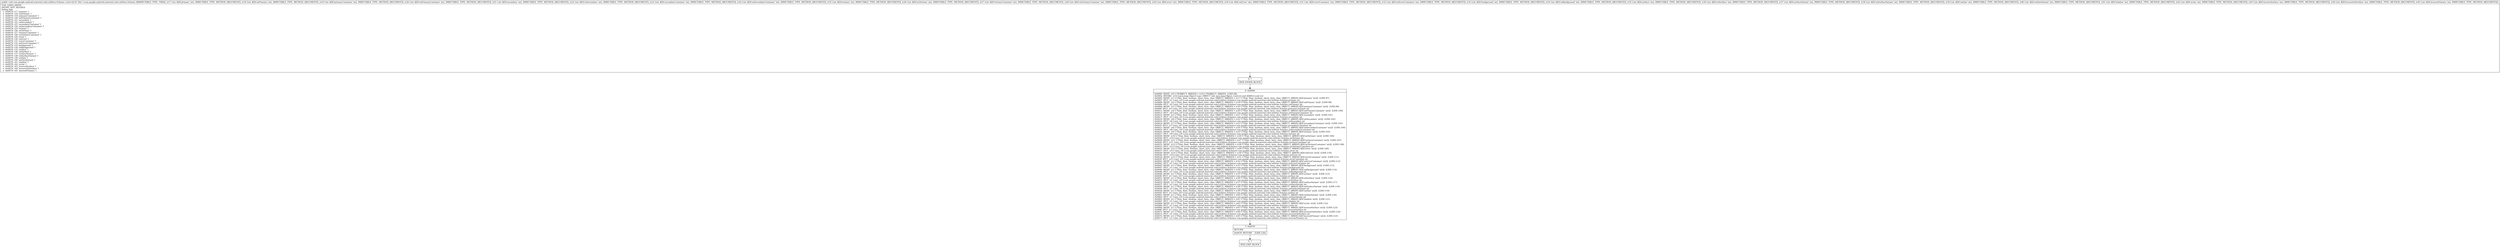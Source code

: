 digraph "CFG forcom.google.android.material.color.utilities.Scheme.\<init\>(IIIIIIIIIIIIIIIIIIIIIIIIIIIII)V" {
Node_4 [shape=record,label="{4\:\ ?|MTH_ENTER_BLOCK\l}"];
Node_6 [shape=record,label="{6\:\ 0x0000|0x0000: MOVE  (r0 I:??[OBJECT, ARRAY]) = (r16 I:??[OBJECT, ARRAY])  (LINE:96)\l0x0002: INVOKE  (r16 I:java.lang.Object) type: DIRECT call: java.lang.Object.\<init\>():void A[MD:():void (c)]\l0x0005: MOVE  (r1 I:??[int, float, boolean, short, byte, char, OBJECT, ARRAY]) = (r17 I:??[int, float, boolean, short, byte, char, OBJECT, ARRAY] A[D('primary' int)])  (LINE:97)\l0x0007: IPUT  (r1 I:int), (r0 I:com.google.android.material.color.utilities.Scheme) com.google.android.material.color.utilities.Scheme.primary int \l0x0009: MOVE  (r2 I:??[int, float, boolean, short, byte, char, OBJECT, ARRAY]) = (r18 I:??[int, float, boolean, short, byte, char, OBJECT, ARRAY] A[D('onPrimary' int)])  (LINE:98)\l0x000b: IPUT  (r2 I:int), (r0 I:com.google.android.material.color.utilities.Scheme) com.google.android.material.color.utilities.Scheme.onPrimary int \l0x000d: MOVE  (r3 I:??[int, float, boolean, short, byte, char, OBJECT, ARRAY]) = (r19 I:??[int, float, boolean, short, byte, char, OBJECT, ARRAY] A[D('primaryContainer' int)])  (LINE:99)\l0x000f: IPUT  (r3 I:int), (r0 I:com.google.android.material.color.utilities.Scheme) com.google.android.material.color.utilities.Scheme.primaryContainer int \l0x0011: MOVE  (r4 I:??[int, float, boolean, short, byte, char, OBJECT, ARRAY]) = (r20 I:??[int, float, boolean, short, byte, char, OBJECT, ARRAY] A[D('onPrimaryContainer' int)])  (LINE:100)\l0x0013: IPUT  (r4 I:int), (r0 I:com.google.android.material.color.utilities.Scheme) com.google.android.material.color.utilities.Scheme.onPrimaryContainer int \l0x0015: MOVE  (r5 I:??[int, float, boolean, short, byte, char, OBJECT, ARRAY]) = (r21 I:??[int, float, boolean, short, byte, char, OBJECT, ARRAY] A[D('secondary' int)])  (LINE:101)\l0x0017: IPUT  (r5 I:int), (r0 I:com.google.android.material.color.utilities.Scheme) com.google.android.material.color.utilities.Scheme.secondary int \l0x0019: MOVE  (r6 I:??[int, float, boolean, short, byte, char, OBJECT, ARRAY]) = (r22 I:??[int, float, boolean, short, byte, char, OBJECT, ARRAY] A[D('onSecondary' int)])  (LINE:102)\l0x001b: IPUT  (r6 I:int), (r0 I:com.google.android.material.color.utilities.Scheme) com.google.android.material.color.utilities.Scheme.onSecondary int \l0x001d: MOVE  (r7 I:??[int, float, boolean, short, byte, char, OBJECT, ARRAY]) = (r23 I:??[int, float, boolean, short, byte, char, OBJECT, ARRAY] A[D('secondaryContainer' int)])  (LINE:103)\l0x001f: IPUT  (r7 I:int), (r0 I:com.google.android.material.color.utilities.Scheme) com.google.android.material.color.utilities.Scheme.secondaryContainer int \l0x0021: MOVE  (r8 I:??[int, float, boolean, short, byte, char, OBJECT, ARRAY]) = (r24 I:??[int, float, boolean, short, byte, char, OBJECT, ARRAY] A[D('onSecondaryContainer' int)])  (LINE:104)\l0x0023: IPUT  (r8 I:int), (r0 I:com.google.android.material.color.utilities.Scheme) com.google.android.material.color.utilities.Scheme.onSecondaryContainer int \l0x0025: MOVE  (r9 I:??[int, float, boolean, short, byte, char, OBJECT, ARRAY]) = (r25 I:??[int, float, boolean, short, byte, char, OBJECT, ARRAY] A[D('tertiary' int)])  (LINE:105)\l0x0027: IPUT  (r9 I:int), (r0 I:com.google.android.material.color.utilities.Scheme) com.google.android.material.color.utilities.Scheme.tertiary int \l0x0029: MOVE  (r10 I:??[int, float, boolean, short, byte, char, OBJECT, ARRAY]) = (r26 I:??[int, float, boolean, short, byte, char, OBJECT, ARRAY] A[D('onTertiary' int)])  (LINE:106)\l0x002b: IPUT  (r10 I:int), (r0 I:com.google.android.material.color.utilities.Scheme) com.google.android.material.color.utilities.Scheme.onTertiary int \l0x002d: MOVE  (r11 I:??[int, float, boolean, short, byte, char, OBJECT, ARRAY]) = (r27 I:??[int, float, boolean, short, byte, char, OBJECT, ARRAY] A[D('tertiaryContainer' int)])  (LINE:107)\l0x002f: IPUT  (r11 I:int), (r0 I:com.google.android.material.color.utilities.Scheme) com.google.android.material.color.utilities.Scheme.tertiaryContainer int \l0x0031: MOVE  (r12 I:??[int, float, boolean, short, byte, char, OBJECT, ARRAY]) = (r28 I:??[int, float, boolean, short, byte, char, OBJECT, ARRAY] A[D('onTertiaryContainer' int)])  (LINE:108)\l0x0033: IPUT  (r12 I:int), (r0 I:com.google.android.material.color.utilities.Scheme) com.google.android.material.color.utilities.Scheme.onTertiaryContainer int \l0x0035: MOVE  (r13 I:??[int, float, boolean, short, byte, char, OBJECT, ARRAY]) = (r29 I:??[int, float, boolean, short, byte, char, OBJECT, ARRAY] A[D('error' int)])  (LINE:109)\l0x0037: IPUT  (r13 I:int), (r0 I:com.google.android.material.color.utilities.Scheme) com.google.android.material.color.utilities.Scheme.error int \l0x0039: MOVE  (r14 I:??[int, float, boolean, short, byte, char, OBJECT, ARRAY]) = (r30 I:??[int, float, boolean, short, byte, char, OBJECT, ARRAY] A[D('onError' int)])  (LINE:110)\l0x003b: IPUT  (r14 I:int), (r0 I:com.google.android.material.color.utilities.Scheme) com.google.android.material.color.utilities.Scheme.onError int \l0x003d: MOVE  (r15 I:??[int, float, boolean, short, byte, char, OBJECT, ARRAY]) = (r31 I:??[int, float, boolean, short, byte, char, OBJECT, ARRAY] A[D('errorContainer' int)])  (LINE:111)\l0x003f: IPUT  (r15 I:int), (r0 I:com.google.android.material.color.utilities.Scheme) com.google.android.material.color.utilities.Scheme.errorContainer int \l0x0041: MOVE  (r1 I:??[int, float, boolean, short, byte, char, OBJECT, ARRAY]) = (r32 I:??[int, float, boolean, short, byte, char, OBJECT, ARRAY] A[D('onErrorContainer' int)])  (LINE:112)\l0x0043: IPUT  (r1 I:int), (r0 I:com.google.android.material.color.utilities.Scheme) com.google.android.material.color.utilities.Scheme.onErrorContainer int \l0x0045: MOVE  (r1 I:??[int, float, boolean, short, byte, char, OBJECT, ARRAY]) = (r33 I:??[int, float, boolean, short, byte, char, OBJECT, ARRAY] A[D('background' int)])  (LINE:113)\l0x0047: IPUT  (r1 I:int), (r0 I:com.google.android.material.color.utilities.Scheme) com.google.android.material.color.utilities.Scheme.background int \l0x0049: MOVE  (r1 I:??[int, float, boolean, short, byte, char, OBJECT, ARRAY]) = (r34 I:??[int, float, boolean, short, byte, char, OBJECT, ARRAY] A[D('onBackground' int)])  (LINE:114)\l0x004b: IPUT  (r1 I:int), (r0 I:com.google.android.material.color.utilities.Scheme) com.google.android.material.color.utilities.Scheme.onBackground int \l0x004d: MOVE  (r1 I:??[int, float, boolean, short, byte, char, OBJECT, ARRAY]) = (r35 I:??[int, float, boolean, short, byte, char, OBJECT, ARRAY] A[D('surface' int)])  (LINE:115)\l0x004f: IPUT  (r1 I:int), (r0 I:com.google.android.material.color.utilities.Scheme) com.google.android.material.color.utilities.Scheme.surface int \l0x0051: MOVE  (r1 I:??[int, float, boolean, short, byte, char, OBJECT, ARRAY]) = (r36 I:??[int, float, boolean, short, byte, char, OBJECT, ARRAY] A[D('onSurface' int)])  (LINE:116)\l0x0053: IPUT  (r1 I:int), (r0 I:com.google.android.material.color.utilities.Scheme) com.google.android.material.color.utilities.Scheme.onSurface int \l0x0055: MOVE  (r1 I:??[int, float, boolean, short, byte, char, OBJECT, ARRAY]) = (r37 I:??[int, float, boolean, short, byte, char, OBJECT, ARRAY] A[D('surfaceVariant' int)])  (LINE:117)\l0x0057: IPUT  (r1 I:int), (r0 I:com.google.android.material.color.utilities.Scheme) com.google.android.material.color.utilities.Scheme.surfaceVariant int \l0x0059: MOVE  (r1 I:??[int, float, boolean, short, byte, char, OBJECT, ARRAY]) = (r38 I:??[int, float, boolean, short, byte, char, OBJECT, ARRAY] A[D('onSurfaceVariant' int)])  (LINE:118)\l0x005b: IPUT  (r1 I:int), (r0 I:com.google.android.material.color.utilities.Scheme) com.google.android.material.color.utilities.Scheme.onSurfaceVariant int \l0x005d: MOVE  (r1 I:??[int, float, boolean, short, byte, char, OBJECT, ARRAY]) = (r39 I:??[int, float, boolean, short, byte, char, OBJECT, ARRAY] A[D('outline' int)])  (LINE:119)\l0x005f: IPUT  (r1 I:int), (r0 I:com.google.android.material.color.utilities.Scheme) com.google.android.material.color.utilities.Scheme.outline int \l0x0061: MOVE  (r1 I:??[int, float, boolean, short, byte, char, OBJECT, ARRAY]) = (r40 I:??[int, float, boolean, short, byte, char, OBJECT, ARRAY] A[D('outlineVariant' int)])  (LINE:120)\l0x0063: IPUT  (r1 I:int), (r0 I:com.google.android.material.color.utilities.Scheme) com.google.android.material.color.utilities.Scheme.outlineVariant int \l0x0065: MOVE  (r1 I:??[int, float, boolean, short, byte, char, OBJECT, ARRAY]) = (r41 I:??[int, float, boolean, short, byte, char, OBJECT, ARRAY] A[D('shadow' int)])  (LINE:121)\l0x0067: IPUT  (r1 I:int), (r0 I:com.google.android.material.color.utilities.Scheme) com.google.android.material.color.utilities.Scheme.shadow int \l0x0069: MOVE  (r1 I:??[int, float, boolean, short, byte, char, OBJECT, ARRAY]) = (r42 I:??[int, float, boolean, short, byte, char, OBJECT, ARRAY] A[D('scrim' int)])  (LINE:122)\l0x006b: IPUT  (r1 I:int), (r0 I:com.google.android.material.color.utilities.Scheme) com.google.android.material.color.utilities.Scheme.scrim int \l0x006d: MOVE  (r1 I:??[int, float, boolean, short, byte, char, OBJECT, ARRAY]) = (r43 I:??[int, float, boolean, short, byte, char, OBJECT, ARRAY] A[D('inverseSurface' int)])  (LINE:123)\l0x006f: IPUT  (r1 I:int), (r0 I:com.google.android.material.color.utilities.Scheme) com.google.android.material.color.utilities.Scheme.inverseSurface int \l0x0071: MOVE  (r1 I:??[int, float, boolean, short, byte, char, OBJECT, ARRAY]) = (r44 I:??[int, float, boolean, short, byte, char, OBJECT, ARRAY] A[D('inverseOnSurface' int)])  (LINE:124)\l0x0073: IPUT  (r1 I:int), (r0 I:com.google.android.material.color.utilities.Scheme) com.google.android.material.color.utilities.Scheme.inverseOnSurface int \l0x0075: MOVE  (r1 I:??[int, float, boolean, short, byte, char, OBJECT, ARRAY]) = (r45 I:??[int, float, boolean, short, byte, char, OBJECT, ARRAY] A[D('inversePrimary' int)])  (LINE:125)\l0x0077: IPUT  (r1 I:int), (r0 I:com.google.android.material.color.utilities.Scheme) com.google.android.material.color.utilities.Scheme.inversePrimary int \l}"];
Node_7 [shape=record,label="{7\:\ 0x0079|RETURN\l|0x0079: RETURN    (LINE:126)\l}"];
Node_5 [shape=record,label="{5\:\ ?|MTH_EXIT_BLOCK\l}"];
MethodNode[shape=record,label="{public void com.google.android.material.color.utilities.Scheme.\<init\>((r16 'this' I:com.google.android.material.color.utilities.Scheme A[IMMUTABLE_TYPE, THIS]), (r17 I:int A[D('primary' int), IMMUTABLE_TYPE, METHOD_ARGUMENT]), (r18 I:int A[D('onPrimary' int), IMMUTABLE_TYPE, METHOD_ARGUMENT]), (r19 I:int A[D('primaryContainer' int), IMMUTABLE_TYPE, METHOD_ARGUMENT]), (r20 I:int A[D('onPrimaryContainer' int), IMMUTABLE_TYPE, METHOD_ARGUMENT]), (r21 I:int A[D('secondary' int), IMMUTABLE_TYPE, METHOD_ARGUMENT]), (r22 I:int A[D('onSecondary' int), IMMUTABLE_TYPE, METHOD_ARGUMENT]), (r23 I:int A[D('secondaryContainer' int), IMMUTABLE_TYPE, METHOD_ARGUMENT]), (r24 I:int A[D('onSecondaryContainer' int), IMMUTABLE_TYPE, METHOD_ARGUMENT]), (r25 I:int A[D('tertiary' int), IMMUTABLE_TYPE, METHOD_ARGUMENT]), (r26 I:int A[D('onTertiary' int), IMMUTABLE_TYPE, METHOD_ARGUMENT]), (r27 I:int A[D('tertiaryContainer' int), IMMUTABLE_TYPE, METHOD_ARGUMENT]), (r28 I:int A[D('onTertiaryContainer' int), IMMUTABLE_TYPE, METHOD_ARGUMENT]), (r29 I:int A[D('error' int), IMMUTABLE_TYPE, METHOD_ARGUMENT]), (r30 I:int A[D('onError' int), IMMUTABLE_TYPE, METHOD_ARGUMENT]), (r31 I:int A[D('errorContainer' int), IMMUTABLE_TYPE, METHOD_ARGUMENT]), (r32 I:int A[D('onErrorContainer' int), IMMUTABLE_TYPE, METHOD_ARGUMENT]), (r33 I:int A[D('background' int), IMMUTABLE_TYPE, METHOD_ARGUMENT]), (r34 I:int A[D('onBackground' int), IMMUTABLE_TYPE, METHOD_ARGUMENT]), (r35 I:int A[D('surface' int), IMMUTABLE_TYPE, METHOD_ARGUMENT]), (r36 I:int A[D('onSurface' int), IMMUTABLE_TYPE, METHOD_ARGUMENT]), (r37 I:int A[D('surfaceVariant' int), IMMUTABLE_TYPE, METHOD_ARGUMENT]), (r38 I:int A[D('onSurfaceVariant' int), IMMUTABLE_TYPE, METHOD_ARGUMENT]), (r39 I:int A[D('outline' int), IMMUTABLE_TYPE, METHOD_ARGUMENT]), (r40 I:int A[D('outlineVariant' int), IMMUTABLE_TYPE, METHOD_ARGUMENT]), (r41 I:int A[D('shadow' int), IMMUTABLE_TYPE, METHOD_ARGUMENT]), (r42 I:int A[D('scrim' int), IMMUTABLE_TYPE, METHOD_ARGUMENT]), (r43 I:int A[D('inverseSurface' int), IMMUTABLE_TYPE, METHOD_ARGUMENT]), (r44 I:int A[D('inverseOnSurface' int), IMMUTABLE_TYPE, METHOD_ARGUMENT]), (r45 I:int A[D('inversePrimary' int), IMMUTABLE_TYPE, METHOD_ARGUMENT]))  | USE_LINES_HINTS\lINLINE_NOT_NEEDED\lDebug Info:\l  \-1 \-0x0079: r17 'primary' I\l  \-1 \-0x0079: r18 'onPrimary' I\l  \-1 \-0x0079: r19 'primaryContainer' I\l  \-1 \-0x0079: r20 'onPrimaryContainer' I\l  \-1 \-0x0079: r21 'secondary' I\l  \-1 \-0x0079: r22 'onSecondary' I\l  \-1 \-0x0079: r23 'secondaryContainer' I\l  \-1 \-0x0079: r24 'onSecondaryContainer' I\l  \-1 \-0x0079: r25 'tertiary' I\l  \-1 \-0x0079: r26 'onTertiary' I\l  \-1 \-0x0079: r27 'tertiaryContainer' I\l  \-1 \-0x0079: r28 'onTertiaryContainer' I\l  \-1 \-0x0079: r29 'error' I\l  \-1 \-0x0079: r30 'onError' I\l  \-1 \-0x0079: r31 'errorContainer' I\l  \-1 \-0x0079: r32 'onErrorContainer' I\l  \-1 \-0x0079: r33 'background' I\l  \-1 \-0x0079: r34 'onBackground' I\l  \-1 \-0x0079: r35 'surface' I\l  \-1 \-0x0079: r36 'onSurface' I\l  \-1 \-0x0079: r37 'surfaceVariant' I\l  \-1 \-0x0079: r38 'onSurfaceVariant' I\l  \-1 \-0x0079: r39 'outline' I\l  \-1 \-0x0079: r40 'outlineVariant' I\l  \-1 \-0x0079: r41 'shadow' I\l  \-1 \-0x0079: r42 'scrim' I\l  \-1 \-0x0079: r43 'inverseSurface' I\l  \-1 \-0x0079: r44 'inverseOnSurface' I\l  \-1 \-0x0079: r45 'inversePrimary' I\l}"];
MethodNode -> Node_4;Node_4 -> Node_6;
Node_6 -> Node_7;
Node_7 -> Node_5;
}

